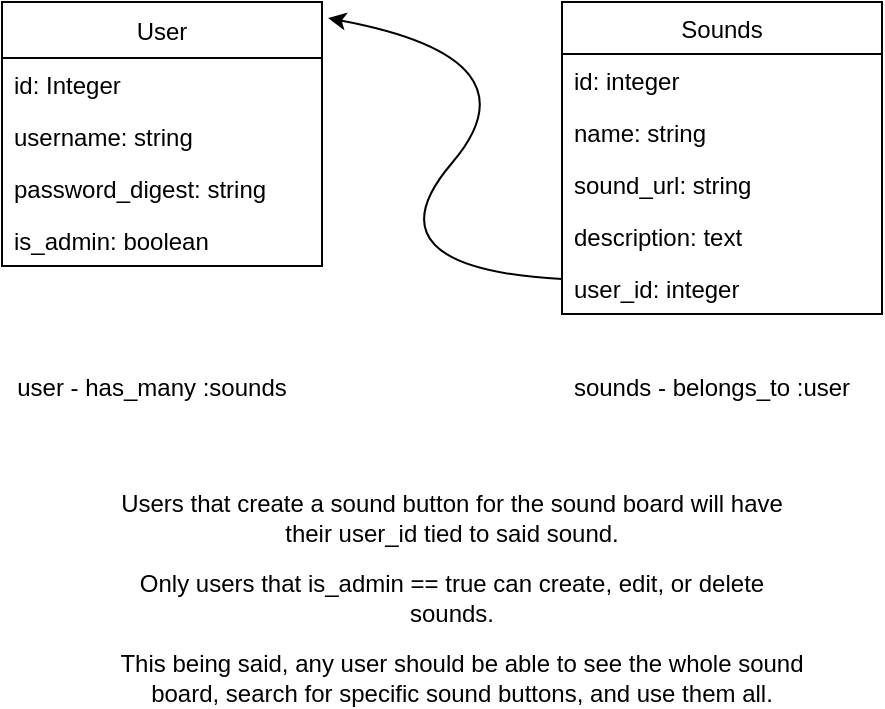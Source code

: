 <mxfile>
    <diagram id="SwlB4TIlLRTN5ilvx-nV" name="Page-1">
        <mxGraphModel dx="918" dy="824" grid="1" gridSize="10" guides="1" tooltips="1" connect="1" arrows="1" fold="1" page="1" pageScale="1" pageWidth="850" pageHeight="1100" math="0" shadow="0">
            <root>
                <mxCell id="0"/>
                <mxCell id="1" parent="0"/>
                <mxCell id="2" value="User" style="swimlane;fontStyle=0;childLayout=stackLayout;horizontal=1;startSize=28;horizontalStack=0;resizeParent=1;resizeParentMax=0;resizeLast=0;collapsible=1;marginBottom=0;" vertex="1" parent="1">
                    <mxGeometry x="40" y="82" width="160" height="132" as="geometry">
                        <mxRectangle x="40" y="80" width="60" height="30" as="alternateBounds"/>
                    </mxGeometry>
                </mxCell>
                <mxCell id="3" value="id: Integer" style="text;strokeColor=none;fillColor=none;align=left;verticalAlign=top;spacingLeft=4;spacingRight=4;overflow=hidden;rotatable=0;points=[[0,0.5],[1,0.5]];portConstraint=eastwest;" vertex="1" parent="2">
                    <mxGeometry y="28" width="160" height="26" as="geometry"/>
                </mxCell>
                <mxCell id="4" value="username: string" style="text;strokeColor=none;fillColor=none;align=left;verticalAlign=top;spacingLeft=4;spacingRight=4;overflow=hidden;rotatable=0;points=[[0,0.5],[1,0.5]];portConstraint=eastwest;" vertex="1" parent="2">
                    <mxGeometry y="54" width="160" height="26" as="geometry"/>
                </mxCell>
                <mxCell id="5" value="password_digest: string" style="text;strokeColor=none;fillColor=none;align=left;verticalAlign=top;spacingLeft=4;spacingRight=4;overflow=hidden;rotatable=0;points=[[0,0.5],[1,0.5]];portConstraint=eastwest;" vertex="1" parent="2">
                    <mxGeometry y="80" width="160" height="26" as="geometry"/>
                </mxCell>
                <mxCell id="6" value="is_admin: boolean" style="text;strokeColor=none;fillColor=none;align=left;verticalAlign=top;spacingLeft=4;spacingRight=4;overflow=hidden;rotatable=0;points=[[0,0.5],[1,0.5]];portConstraint=eastwest;" vertex="1" parent="2">
                    <mxGeometry y="106" width="160" height="26" as="geometry"/>
                </mxCell>
                <mxCell id="7" value="Sounds" style="swimlane;fontStyle=0;childLayout=stackLayout;horizontal=1;startSize=26;horizontalStack=0;resizeParent=1;resizeParentMax=0;resizeLast=0;collapsible=1;marginBottom=0;" vertex="1" parent="1">
                    <mxGeometry x="320" y="82" width="160" height="156" as="geometry"/>
                </mxCell>
                <mxCell id="8" value="id: integer" style="text;strokeColor=none;fillColor=none;align=left;verticalAlign=top;spacingLeft=4;spacingRight=4;overflow=hidden;rotatable=0;points=[[0,0.5],[1,0.5]];portConstraint=eastwest;" vertex="1" parent="7">
                    <mxGeometry y="26" width="160" height="26" as="geometry"/>
                </mxCell>
                <mxCell id="9" value="name: string" style="text;strokeColor=none;fillColor=none;align=left;verticalAlign=top;spacingLeft=4;spacingRight=4;overflow=hidden;rotatable=0;points=[[0,0.5],[1,0.5]];portConstraint=eastwest;" vertex="1" parent="7">
                    <mxGeometry y="52" width="160" height="26" as="geometry"/>
                </mxCell>
                <mxCell id="10" value="sound_url: string" style="text;strokeColor=none;fillColor=none;align=left;verticalAlign=top;spacingLeft=4;spacingRight=4;overflow=hidden;rotatable=0;points=[[0,0.5],[1,0.5]];portConstraint=eastwest;" vertex="1" parent="7">
                    <mxGeometry y="78" width="160" height="26" as="geometry"/>
                </mxCell>
                <mxCell id="11" value="description: text" style="text;strokeColor=none;fillColor=none;align=left;verticalAlign=top;spacingLeft=4;spacingRight=4;overflow=hidden;rotatable=0;points=[[0,0.5],[1,0.5]];portConstraint=eastwest;" vertex="1" parent="7">
                    <mxGeometry y="104" width="160" height="26" as="geometry"/>
                </mxCell>
                <mxCell id="12" value="user_id: integer" style="text;strokeColor=none;fillColor=none;align=left;verticalAlign=top;spacingLeft=4;spacingRight=4;overflow=hidden;rotatable=0;points=[[0,0.5],[1,0.5]];portConstraint=eastwest;" vertex="1" parent="7">
                    <mxGeometry y="130" width="160" height="26" as="geometry"/>
                </mxCell>
                <mxCell id="13" value="" style="curved=1;endArrow=classic;html=1;entryX=1.019;entryY=0.061;entryDx=0;entryDy=0;entryPerimeter=0;" edge="1" parent="1" source="12" target="2">
                    <mxGeometry width="50" height="50" relative="1" as="geometry">
                        <mxPoint x="230" y="210" as="sourcePoint"/>
                        <mxPoint x="280" y="160" as="targetPoint"/>
                        <Array as="points">
                            <mxPoint x="220" y="215"/>
                            <mxPoint x="310" y="110"/>
                        </Array>
                    </mxGeometry>
                </mxCell>
                <mxCell id="14" value="user - has_many :sounds" style="text;html=1;strokeColor=none;fillColor=none;align=center;verticalAlign=middle;whiteSpace=wrap;rounded=0;" vertex="1" parent="1">
                    <mxGeometry x="40" y="260" width="150" height="30" as="geometry"/>
                </mxCell>
                <mxCell id="15" value="sounds - belongs_to :user" style="text;html=1;strokeColor=none;fillColor=none;align=center;verticalAlign=middle;whiteSpace=wrap;rounded=0;" vertex="1" parent="1">
                    <mxGeometry x="310" y="265" width="170" height="20" as="geometry"/>
                </mxCell>
                <mxCell id="16" value="Users that create a sound button for the sound board will have their user_id tied to said sound." style="text;html=1;strokeColor=none;fillColor=none;align=center;verticalAlign=middle;whiteSpace=wrap;rounded=0;" vertex="1" parent="1">
                    <mxGeometry x="90" y="330" width="350" height="20" as="geometry"/>
                </mxCell>
                <mxCell id="17" value="This being said, any user should be able to see the whole sound board, search for specific sound buttons, and use them all." style="text;html=1;strokeColor=none;fillColor=none;align=center;verticalAlign=middle;whiteSpace=wrap;rounded=0;" vertex="1" parent="1">
                    <mxGeometry x="90" y="410" width="360" height="20" as="geometry"/>
                </mxCell>
                <mxCell id="18" value="Only users that is_admin == true can create, edit, or delete sounds." style="text;html=1;strokeColor=none;fillColor=none;align=center;verticalAlign=middle;whiteSpace=wrap;rounded=0;" vertex="1" parent="1">
                    <mxGeometry x="90" y="370" width="350" height="20" as="geometry"/>
                </mxCell>
            </root>
        </mxGraphModel>
    </diagram>
</mxfile>